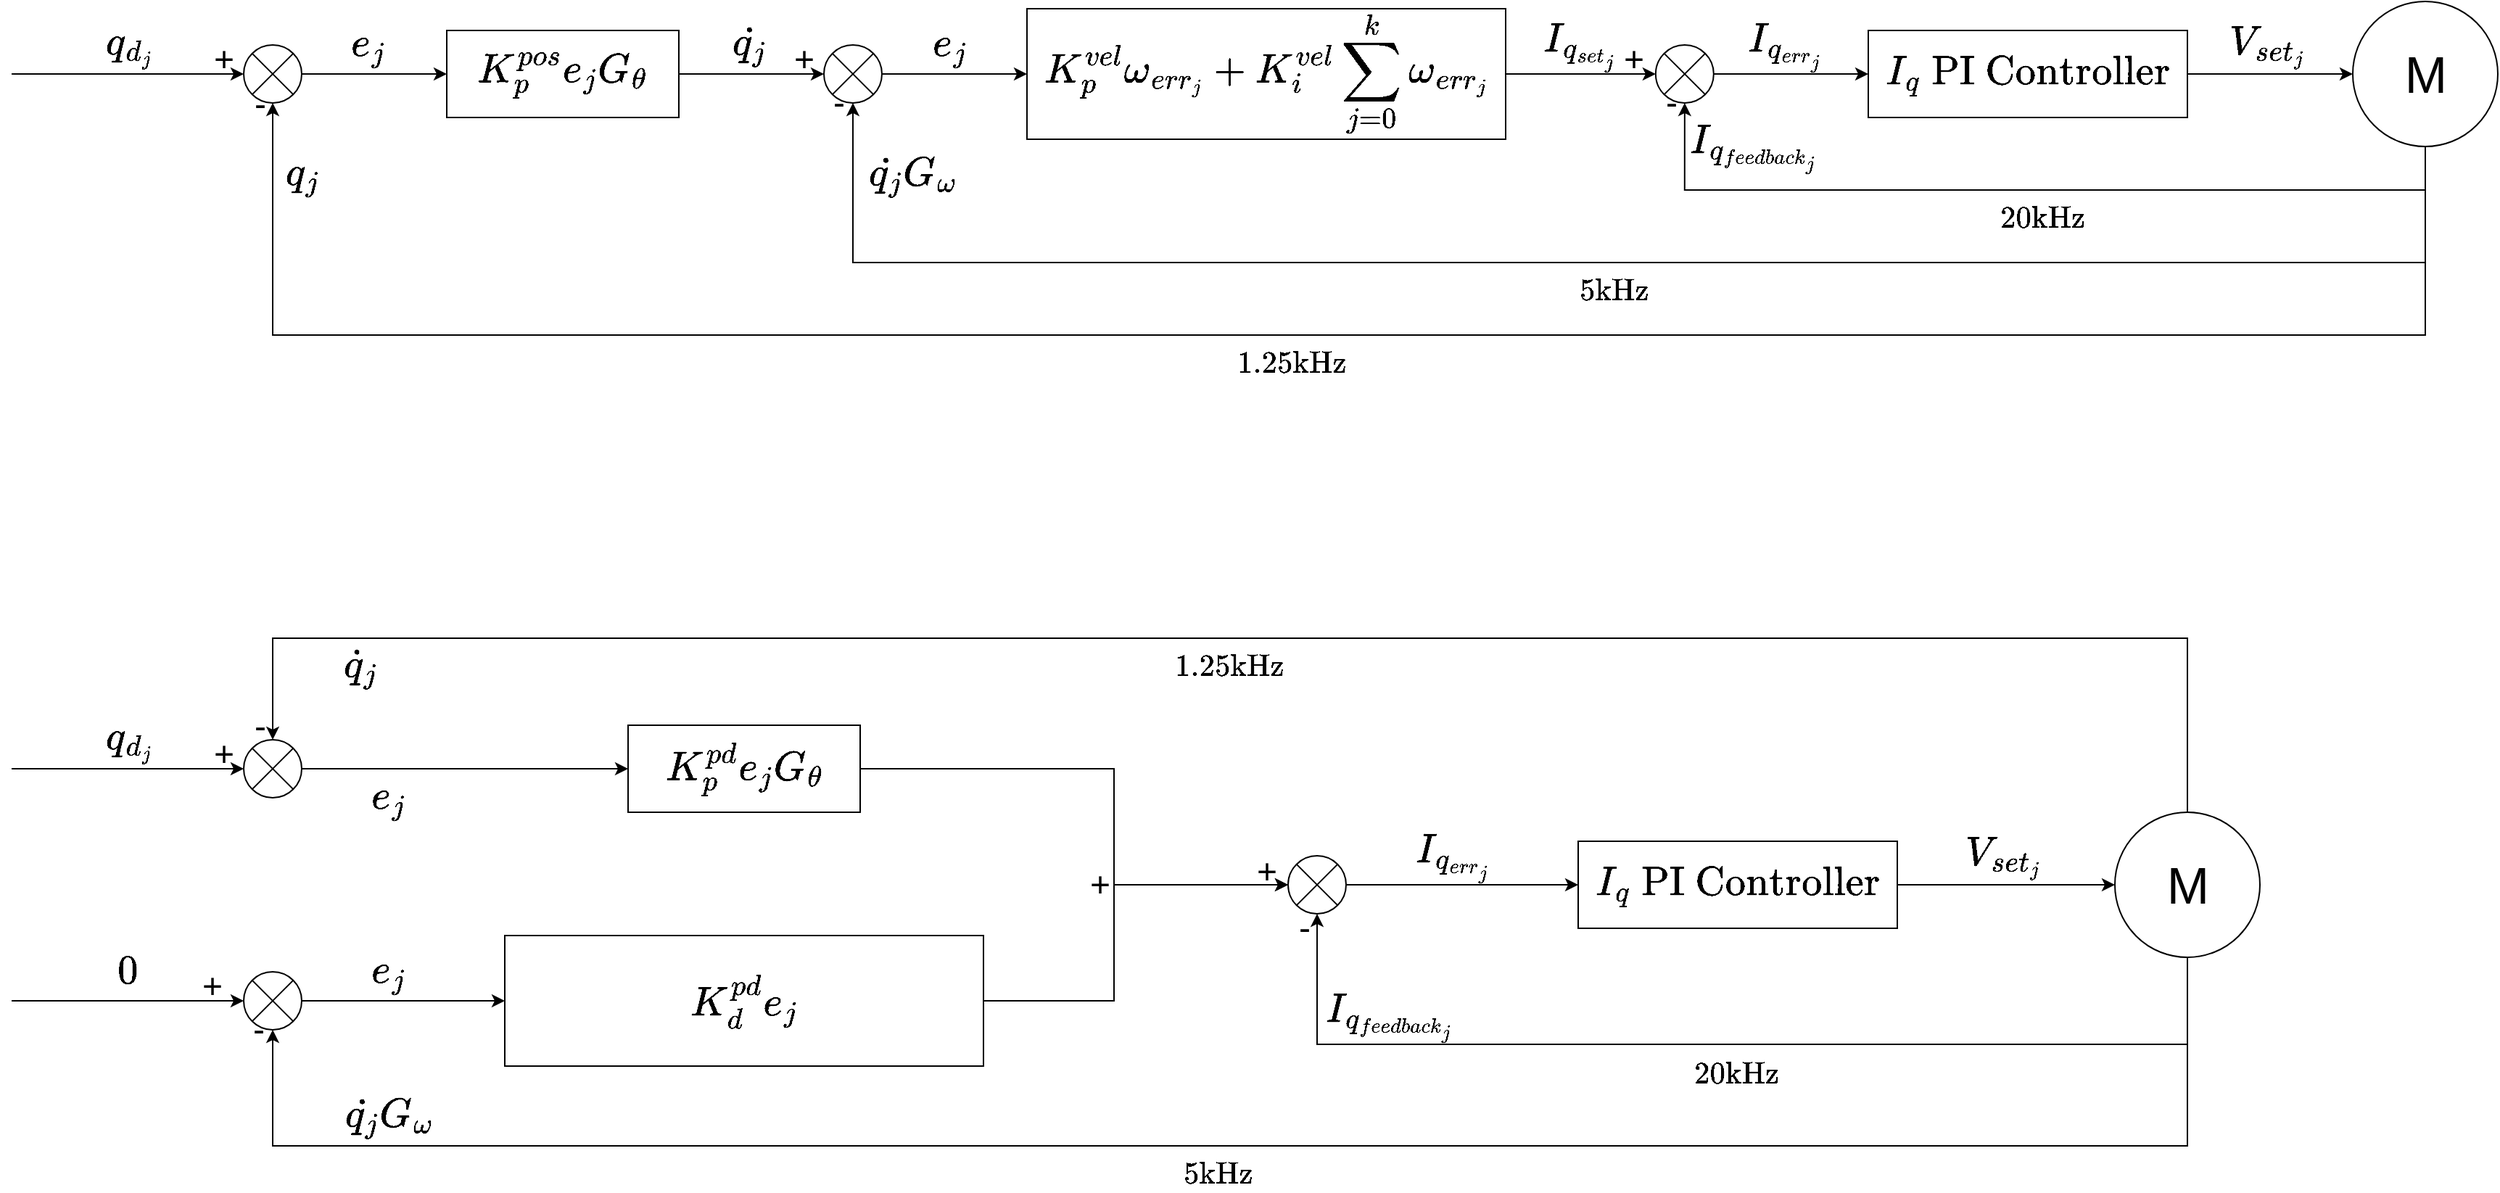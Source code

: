 <mxfile version="24.5.4" type="github">
  <diagram name="第 1 页" id="f8YywHsEjH6FdnHRCllN">
    <mxGraphModel dx="582" dy="341" grid="1" gridSize="10" guides="1" tooltips="1" connect="1" arrows="1" fold="1" page="1" pageScale="1" pageWidth="827" pageHeight="1169" math="1" shadow="0">
      <root>
        <mxCell id="0" />
        <mxCell id="1" parent="0" />
        <mxCell id="HIBAQgxya3U2K_z9rvxj-6" value="&lt;font style=&quot;font-size: 24px;&quot;&gt;$$K_{p}^{vel} \omega_{err_{j}} + K_{i}^{vel} \sum_{j = 0}^{k} \omega_{err_{j}}$$&lt;/font&gt;" style="rounded=0;whiteSpace=wrap;html=1;" parent="1" vertex="1">
          <mxGeometry x="740" y="255" width="330" height="90" as="geometry" />
        </mxCell>
        <mxCell id="HIBAQgxya3U2K_z9rvxj-3" style="edgeStyle=orthogonalEdgeStyle;rounded=0;orthogonalLoop=1;jettySize=auto;html=1;exitX=1;exitY=0.5;exitDx=0;exitDy=0;entryX=0;entryY=0.5;entryDx=0;entryDy=0;" parent="1" source="HIBAQgxya3U2K_z9rvxj-1" target="HIBAQgxya3U2K_z9rvxj-2" edge="1">
          <mxGeometry relative="1" as="geometry" />
        </mxCell>
        <mxCell id="HIBAQgxya3U2K_z9rvxj-14" value="&lt;font style=&quot;font-size: 24px;&quot;&gt;$$e_{j}$$&lt;/font&gt;" style="edgeLabel;html=1;align=center;verticalAlign=middle;resizable=0;points=[];labelBackgroundColor=none;" parent="HIBAQgxya3U2K_z9rvxj-3" vertex="1" connectable="0">
          <mxGeometry x="-0.084" relative="1" as="geometry">
            <mxPoint y="-20" as="offset" />
          </mxGeometry>
        </mxCell>
        <mxCell id="HIBAQgxya3U2K_z9rvxj-1" value="" style="shape=sumEllipse;perimeter=ellipsePerimeter;whiteSpace=wrap;html=1;backgroundOutline=1;" parent="1" vertex="1">
          <mxGeometry x="200" y="280" width="40" height="40" as="geometry" />
        </mxCell>
        <mxCell id="HIBAQgxya3U2K_z9rvxj-5" style="edgeStyle=orthogonalEdgeStyle;rounded=0;orthogonalLoop=1;jettySize=auto;html=1;exitX=1;exitY=0.5;exitDx=0;exitDy=0;entryX=0;entryY=0.5;entryDx=0;entryDy=0;" parent="1" source="HIBAQgxya3U2K_z9rvxj-2" target="HIBAQgxya3U2K_z9rvxj-4" edge="1">
          <mxGeometry relative="1" as="geometry" />
        </mxCell>
        <mxCell id="HIBAQgxya3U2K_z9rvxj-16" value="&lt;font style=&quot;font-size: 24px;&quot;&gt;$$\dot{q_{j}}$$&lt;/font&gt;" style="edgeLabel;html=1;align=center;verticalAlign=middle;resizable=0;points=[];labelBackgroundColor=none;" parent="HIBAQgxya3U2K_z9rvxj-5" vertex="1" connectable="0">
          <mxGeometry x="-0.048" y="1" relative="1" as="geometry">
            <mxPoint y="-19" as="offset" />
          </mxGeometry>
        </mxCell>
        <mxCell id="HIBAQgxya3U2K_z9rvxj-36" value="&lt;font style=&quot;font-size: 24px;&quot;&gt;+&lt;/font&gt;" style="edgeLabel;html=1;align=center;verticalAlign=middle;resizable=0;points=[];labelBackgroundColor=none;" parent="HIBAQgxya3U2K_z9rvxj-5" vertex="1" connectable="0">
          <mxGeometry x="0.72" relative="1" as="geometry">
            <mxPoint y="-10" as="offset" />
          </mxGeometry>
        </mxCell>
        <mxCell id="HIBAQgxya3U2K_z9rvxj-2" value="&lt;font style=&quot;font-size: 24px;&quot;&gt;$$K_{p}^{pos} e_{j} G_{\theta}$$&lt;/font&gt;" style="rounded=0;whiteSpace=wrap;html=1;" parent="1" vertex="1">
          <mxGeometry x="340" y="270" width="160" height="60" as="geometry" />
        </mxCell>
        <mxCell id="HIBAQgxya3U2K_z9rvxj-7" style="edgeStyle=orthogonalEdgeStyle;rounded=0;orthogonalLoop=1;jettySize=auto;html=1;exitX=1;exitY=0.5;exitDx=0;exitDy=0;entryX=0;entryY=0.5;entryDx=0;entryDy=0;" parent="1" source="HIBAQgxya3U2K_z9rvxj-4" target="HIBAQgxya3U2K_z9rvxj-6" edge="1">
          <mxGeometry relative="1" as="geometry" />
        </mxCell>
        <mxCell id="HIBAQgxya3U2K_z9rvxj-17" value="&lt;font style=&quot;font-size: 24px;&quot;&gt;$$e_{j}$$&lt;/font&gt;" style="edgeLabel;html=1;align=center;verticalAlign=middle;resizable=0;points=[];labelBackgroundColor=none;" parent="HIBAQgxya3U2K_z9rvxj-7" vertex="1" connectable="0">
          <mxGeometry x="-0.069" y="1" relative="1" as="geometry">
            <mxPoint y="-19" as="offset" />
          </mxGeometry>
        </mxCell>
        <mxCell id="HIBAQgxya3U2K_z9rvxj-4" value="" style="shape=sumEllipse;perimeter=ellipsePerimeter;whiteSpace=wrap;html=1;backgroundOutline=1;" parent="1" vertex="1">
          <mxGeometry x="600" y="280" width="40" height="40" as="geometry" />
        </mxCell>
        <mxCell id="HIBAQgxya3U2K_z9rvxj-9" style="edgeStyle=orthogonalEdgeStyle;rounded=0;orthogonalLoop=1;jettySize=auto;html=1;exitX=1;exitY=0.5;exitDx=0;exitDy=0;entryX=0;entryY=0.5;entryDx=0;entryDy=0;" parent="1" source="HIBAQgxya3U2K_z9rvxj-6" target="HIBAQgxya3U2K_z9rvxj-8" edge="1">
          <mxGeometry relative="1" as="geometry" />
        </mxCell>
        <mxCell id="HIBAQgxya3U2K_z9rvxj-18" value="&lt;font style=&quot;font-size: 24px;&quot;&gt;$$I_{q_{set_{j}}}$$&lt;/font&gt;" style="edgeLabel;html=1;align=center;verticalAlign=middle;resizable=0;points=[];labelBackgroundColor=none;" parent="HIBAQgxya3U2K_z9rvxj-9" vertex="1" connectable="0">
          <mxGeometry x="-0.02" y="-1" relative="1" as="geometry">
            <mxPoint y="-21" as="offset" />
          </mxGeometry>
        </mxCell>
        <mxCell id="HIBAQgxya3U2K_z9rvxj-38" value="&lt;font style=&quot;font-size: 24px;&quot;&gt;+&lt;/font&gt;" style="edgeLabel;html=1;align=center;verticalAlign=middle;resizable=0;points=[];labelBackgroundColor=none;" parent="HIBAQgxya3U2K_z9rvxj-9" vertex="1" connectable="0">
          <mxGeometry x="0.722" relative="1" as="geometry">
            <mxPoint x="-1" y="-10" as="offset" />
          </mxGeometry>
        </mxCell>
        <mxCell id="HIBAQgxya3U2K_z9rvxj-11" style="edgeStyle=orthogonalEdgeStyle;rounded=0;orthogonalLoop=1;jettySize=auto;html=1;exitX=1;exitY=0.5;exitDx=0;exitDy=0;entryX=0;entryY=0.5;entryDx=0;entryDy=0;" parent="1" source="h92efnEn3jgeTVQK39Qd-1" target="HIBAQgxya3U2K_z9rvxj-10" edge="1">
          <mxGeometry relative="1" as="geometry" />
        </mxCell>
        <mxCell id="h92efnEn3jgeTVQK39Qd-4" value="&lt;font style=&quot;font-size: 24px;&quot;&gt;$$V_{set_{j}}$$&lt;/font&gt;" style="edgeLabel;html=1;align=center;verticalAlign=middle;resizable=0;points=[];labelBackgroundColor=none;" parent="HIBAQgxya3U2K_z9rvxj-11" vertex="1" connectable="0">
          <mxGeometry x="-0.033" y="1" relative="1" as="geometry">
            <mxPoint y="-19" as="offset" />
          </mxGeometry>
        </mxCell>
        <mxCell id="HIBAQgxya3U2K_z9rvxj-8" value="" style="shape=sumEllipse;perimeter=ellipsePerimeter;whiteSpace=wrap;html=1;backgroundOutline=1;" parent="1" vertex="1">
          <mxGeometry x="1173.42" y="280" width="40" height="40" as="geometry" />
        </mxCell>
        <mxCell id="HIBAQgxya3U2K_z9rvxj-20" style="edgeStyle=orthogonalEdgeStyle;rounded=0;orthogonalLoop=1;jettySize=auto;html=1;exitX=0.5;exitY=1;exitDx=0;exitDy=0;entryX=0.5;entryY=1;entryDx=0;entryDy=0;" parent="1" source="HIBAQgxya3U2K_z9rvxj-10" target="HIBAQgxya3U2K_z9rvxj-1" edge="1">
          <mxGeometry relative="1" as="geometry">
            <Array as="points">
              <mxPoint x="1704" y="480" />
              <mxPoint x="220" y="480" />
            </Array>
          </mxGeometry>
        </mxCell>
        <mxCell id="HIBAQgxya3U2K_z9rvxj-26" value="&lt;font style=&quot;font-size: 18px;&quot;&gt;$$1.25\rm{kHz}$$&lt;/font&gt;" style="edgeLabel;html=1;align=center;verticalAlign=middle;resizable=0;points=[];labelBackgroundColor=none;" parent="HIBAQgxya3U2K_z9rvxj-20" vertex="1" connectable="0">
          <mxGeometry x="-0.011" y="1" relative="1" as="geometry">
            <mxPoint x="-35" y="19" as="offset" />
          </mxGeometry>
        </mxCell>
        <mxCell id="HIBAQgxya3U2K_z9rvxj-30" value="&lt;font style=&quot;font-size: 24px;&quot;&gt;$$q_{j}$$&lt;/font&gt;" style="edgeLabel;html=1;align=center;verticalAlign=middle;resizable=0;points=[];labelBackgroundColor=none;" parent="HIBAQgxya3U2K_z9rvxj-20" vertex="1" connectable="0">
          <mxGeometry x="0.887" relative="1" as="geometry">
            <mxPoint x="20" y="-51" as="offset" />
          </mxGeometry>
        </mxCell>
        <mxCell id="HIBAQgxya3U2K_z9rvxj-21" style="edgeStyle=orthogonalEdgeStyle;rounded=0;orthogonalLoop=1;jettySize=auto;html=1;exitX=0.5;exitY=1;exitDx=0;exitDy=0;entryX=0.5;entryY=1;entryDx=0;entryDy=0;" parent="1" source="HIBAQgxya3U2K_z9rvxj-10" target="HIBAQgxya3U2K_z9rvxj-4" edge="1">
          <mxGeometry relative="1" as="geometry">
            <Array as="points">
              <mxPoint x="1704" y="430" />
              <mxPoint x="620" y="430" />
            </Array>
          </mxGeometry>
        </mxCell>
        <mxCell id="HIBAQgxya3U2K_z9rvxj-25" value="&lt;font style=&quot;font-size: 18px;&quot;&gt;$$5\rm{kHz}$$&lt;/font&gt;" style="edgeLabel;html=1;align=center;verticalAlign=middle;resizable=0;points=[];labelBackgroundColor=none;" parent="HIBAQgxya3U2K_z9rvxj-21" vertex="1" connectable="0">
          <mxGeometry x="-0.013" relative="1" as="geometry">
            <mxPoint x="-12" y="20" as="offset" />
          </mxGeometry>
        </mxCell>
        <mxCell id="HIBAQgxya3U2K_z9rvxj-31" value="&lt;font style=&quot;font-size: 24px;&quot;&gt;$$\dot{q_{j}} G_{\omega}$$&lt;/font&gt;" style="edgeLabel;html=1;align=center;verticalAlign=middle;resizable=0;points=[];labelBackgroundColor=none;" parent="HIBAQgxya3U2K_z9rvxj-21" vertex="1" connectable="0">
          <mxGeometry x="0.803" y="-1" relative="1" as="geometry">
            <mxPoint x="25" y="-59" as="offset" />
          </mxGeometry>
        </mxCell>
        <mxCell id="HIBAQgxya3U2K_z9rvxj-22" style="edgeStyle=orthogonalEdgeStyle;rounded=0;orthogonalLoop=1;jettySize=auto;html=1;exitX=0.5;exitY=1;exitDx=0;exitDy=0;entryX=0.5;entryY=1;entryDx=0;entryDy=0;" parent="1" source="HIBAQgxya3U2K_z9rvxj-10" target="HIBAQgxya3U2K_z9rvxj-8" edge="1">
          <mxGeometry relative="1" as="geometry">
            <Array as="points">
              <mxPoint x="1704" y="380" />
              <mxPoint x="1193" y="380" />
            </Array>
          </mxGeometry>
        </mxCell>
        <mxCell id="HIBAQgxya3U2K_z9rvxj-24" value="&lt;font style=&quot;font-size: 18px;&quot;&gt;$$20\rm{kHz}$$&lt;/font&gt;" style="edgeLabel;html=1;align=center;verticalAlign=middle;resizable=0;points=[];labelBackgroundColor=none;" parent="HIBAQgxya3U2K_z9rvxj-22" vertex="1" connectable="0">
          <mxGeometry x="-0.102" relative="1" as="geometry">
            <mxPoint x="-25" y="20" as="offset" />
          </mxGeometry>
        </mxCell>
        <mxCell id="HIBAQgxya3U2K_z9rvxj-10" value="M" style="verticalLabelPosition=middle;shadow=0;dashed=0;align=center;html=1;verticalAlign=middle;strokeWidth=1;shape=ellipse;aspect=fixed;fontSize=35;" parent="1" vertex="1">
          <mxGeometry x="1654" y="250" width="100" height="100" as="geometry" />
        </mxCell>
        <mxCell id="HIBAQgxya3U2K_z9rvxj-12" value="" style="endArrow=classic;html=1;rounded=0;" parent="1" edge="1">
          <mxGeometry width="50" height="50" relative="1" as="geometry">
            <mxPoint x="40" y="300" as="sourcePoint" />
            <mxPoint x="200" y="300" as="targetPoint" />
          </mxGeometry>
        </mxCell>
        <mxCell id="HIBAQgxya3U2K_z9rvxj-13" value="&lt;font style=&quot;font-size: 24px;&quot;&gt;$$q_{d_{j}}$$&lt;/font&gt;" style="edgeLabel;html=1;align=center;verticalAlign=middle;resizable=0;points=[];labelBackgroundColor=none;" parent="HIBAQgxya3U2K_z9rvxj-12" vertex="1" connectable="0">
          <mxGeometry x="0.006" y="3" relative="1" as="geometry">
            <mxPoint y="-17" as="offset" />
          </mxGeometry>
        </mxCell>
        <mxCell id="HIBAQgxya3U2K_z9rvxj-34" value="&lt;font style=&quot;font-size: 24px;&quot;&gt;+&lt;/font&gt;" style="edgeLabel;html=1;align=center;verticalAlign=middle;resizable=0;points=[];labelBackgroundColor=none;" parent="HIBAQgxya3U2K_z9rvxj-12" vertex="1" connectable="0">
          <mxGeometry x="0.678" relative="1" as="geometry">
            <mxPoint x="12" y="-10" as="offset" />
          </mxGeometry>
        </mxCell>
        <mxCell id="HIBAQgxya3U2K_z9rvxj-35" value="&lt;font style=&quot;font-size: 24px;&quot;&gt;-&lt;/font&gt;" style="edgeLabel;html=1;align=center;verticalAlign=middle;resizable=0;points=[];labelBackgroundColor=none;" parent="1" vertex="1" connectable="0">
          <mxGeometry x="213.997" y="320" as="geometry">
            <mxPoint x="-3" y="1" as="offset" />
          </mxGeometry>
        </mxCell>
        <mxCell id="HIBAQgxya3U2K_z9rvxj-37" value="&lt;font style=&quot;font-size: 24px;&quot;&gt;-&lt;/font&gt;" style="edgeLabel;html=1;align=center;verticalAlign=middle;resizable=0;points=[];labelBackgroundColor=none;" parent="1" vertex="1" connectable="0">
          <mxGeometry x="610.002" y="320.0" as="geometry" />
        </mxCell>
        <mxCell id="HIBAQgxya3U2K_z9rvxj-39" value="&lt;font style=&quot;font-size: 24px;&quot;&gt;-&lt;/font&gt;" style="edgeLabel;html=1;align=center;verticalAlign=middle;resizable=0;points=[];labelBackgroundColor=none;" parent="1" vertex="1" connectable="0">
          <mxGeometry x="1036.0" y="292" as="geometry">
            <mxPoint x="148" y="28" as="offset" />
          </mxGeometry>
        </mxCell>
        <mxCell id="HIBAQgxya3U2K_z9rvxj-43" value="&lt;font style=&quot;font-size: 24px;&quot;&gt;$$I_{q_{feedback_{j}}}$$&lt;/font&gt;" style="edgeLabel;html=1;align=center;verticalAlign=middle;resizable=0;points=[];labelBackgroundColor=none;" parent="1" vertex="1" connectable="0">
          <mxGeometry x="1241.005" y="350.003" as="geometry" />
        </mxCell>
        <mxCell id="h92efnEn3jgeTVQK39Qd-2" value="" style="edgeStyle=orthogonalEdgeStyle;rounded=0;orthogonalLoop=1;jettySize=auto;html=1;exitX=1;exitY=0.5;exitDx=0;exitDy=0;entryX=0;entryY=0.5;entryDx=0;entryDy=0;" parent="1" source="HIBAQgxya3U2K_z9rvxj-8" target="h92efnEn3jgeTVQK39Qd-1" edge="1">
          <mxGeometry relative="1" as="geometry">
            <mxPoint x="1213" y="300" as="sourcePoint" />
            <mxPoint x="1480" y="300" as="targetPoint" />
          </mxGeometry>
        </mxCell>
        <mxCell id="h92efnEn3jgeTVQK39Qd-3" value="&lt;font style=&quot;font-size: 24px;&quot;&gt;$$I_{q_{err_{j}}}$$&lt;/font&gt;" style="edgeLabel;html=1;align=center;verticalAlign=middle;resizable=0;points=[];labelBackgroundColor=none;" parent="h92efnEn3jgeTVQK39Qd-2" vertex="1" connectable="0">
          <mxGeometry x="-0.082" y="-1" relative="1" as="geometry">
            <mxPoint y="-21" as="offset" />
          </mxGeometry>
        </mxCell>
        <mxCell id="h92efnEn3jgeTVQK39Qd-1" value="&lt;font style=&quot;font-size: 24px;&quot;&gt;$$I_{q} \ \text{PI Controller}$$&lt;/font&gt;" style="rounded=0;whiteSpace=wrap;html=1;" parent="1" vertex="1">
          <mxGeometry x="1320" y="270" width="220" height="60" as="geometry" />
        </mxCell>
        <mxCell id="7iqt9CYVd9aHQICD8VI--1" value="&lt;font style=&quot;font-size: 24px;&quot;&gt;$$K_{d}^{pd} e_{j}$$&lt;/font&gt;" style="rounded=0;whiteSpace=wrap;html=1;" vertex="1" parent="1">
          <mxGeometry x="380" y="894" width="330" height="90" as="geometry" />
        </mxCell>
        <mxCell id="7iqt9CYVd9aHQICD8VI--2" style="edgeStyle=orthogonalEdgeStyle;rounded=0;orthogonalLoop=1;jettySize=auto;html=1;exitX=1;exitY=0.5;exitDx=0;exitDy=0;entryX=0;entryY=0.5;entryDx=0;entryDy=0;" edge="1" parent="1" source="7iqt9CYVd9aHQICD8VI--4" target="7iqt9CYVd9aHQICD8VI--8">
          <mxGeometry relative="1" as="geometry" />
        </mxCell>
        <mxCell id="7iqt9CYVd9aHQICD8VI--3" value="&lt;font style=&quot;font-size: 24px;&quot;&gt;$$e_{j}$$&lt;/font&gt;" style="edgeLabel;html=1;align=center;verticalAlign=middle;resizable=0;points=[];labelBackgroundColor=none;" vertex="1" connectable="0" parent="7iqt9CYVd9aHQICD8VI--2">
          <mxGeometry x="-0.084" relative="1" as="geometry">
            <mxPoint x="-43" y="20" as="offset" />
          </mxGeometry>
        </mxCell>
        <mxCell id="7iqt9CYVd9aHQICD8VI--4" value="" style="shape=sumEllipse;perimeter=ellipsePerimeter;whiteSpace=wrap;html=1;backgroundOutline=1;" vertex="1" parent="1">
          <mxGeometry x="200" y="759" width="40" height="40" as="geometry" />
        </mxCell>
        <mxCell id="7iqt9CYVd9aHQICD8VI--5" style="edgeStyle=orthogonalEdgeStyle;rounded=0;orthogonalLoop=1;jettySize=auto;html=1;entryX=0;entryY=0.5;entryDx=0;entryDy=0;" edge="1" parent="1" target="7iqt9CYVd9aHQICD8VI--11">
          <mxGeometry relative="1" as="geometry">
            <mxPoint x="40" y="939" as="sourcePoint" />
            <mxPoint x="200.0" y="1038.77" as="targetPoint" />
            <Array as="points">
              <mxPoint x="40" y="939" />
            </Array>
          </mxGeometry>
        </mxCell>
        <mxCell id="7iqt9CYVd9aHQICD8VI--6" value="&lt;font style=&quot;font-size: 24px;&quot;&gt;$$0$$&lt;/font&gt;" style="edgeLabel;html=1;align=center;verticalAlign=middle;resizable=0;points=[];labelBackgroundColor=none;" vertex="1" connectable="0" parent="7iqt9CYVd9aHQICD8VI--5">
          <mxGeometry x="-0.048" y="1" relative="1" as="geometry">
            <mxPoint x="4" y="-19" as="offset" />
          </mxGeometry>
        </mxCell>
        <mxCell id="7iqt9CYVd9aHQICD8VI--7" value="&lt;font style=&quot;font-size: 24px;&quot;&gt;+&lt;/font&gt;" style="edgeLabel;html=1;align=center;verticalAlign=middle;resizable=0;points=[];labelBackgroundColor=none;" vertex="1" connectable="0" parent="7iqt9CYVd9aHQICD8VI--5">
          <mxGeometry x="0.72" relative="1" as="geometry">
            <mxPoint y="-10" as="offset" />
          </mxGeometry>
        </mxCell>
        <mxCell id="7iqt9CYVd9aHQICD8VI--37" style="edgeStyle=orthogonalEdgeStyle;rounded=0;orthogonalLoop=1;jettySize=auto;html=1;exitX=1;exitY=0.5;exitDx=0;exitDy=0;entryX=0;entryY=0.5;entryDx=0;entryDy=0;" edge="1" parent="1" source="7iqt9CYVd9aHQICD8VI--8" target="7iqt9CYVd9aHQICD8VI--17">
          <mxGeometry relative="1" as="geometry">
            <Array as="points">
              <mxPoint x="800" y="779" />
              <mxPoint x="800" y="859" />
            </Array>
          </mxGeometry>
        </mxCell>
        <mxCell id="7iqt9CYVd9aHQICD8VI--8" value="&lt;font style=&quot;font-size: 24px;&quot;&gt;$$K_{p}^{pd} e_{j} G_{\theta}$$&lt;/font&gt;" style="rounded=0;whiteSpace=wrap;html=1;" vertex="1" parent="1">
          <mxGeometry x="465" y="749" width="160" height="60" as="geometry" />
        </mxCell>
        <mxCell id="7iqt9CYVd9aHQICD8VI--9" style="edgeStyle=orthogonalEdgeStyle;rounded=0;orthogonalLoop=1;jettySize=auto;html=1;exitX=1;exitY=0.5;exitDx=0;exitDy=0;entryX=0;entryY=0.5;entryDx=0;entryDy=0;" edge="1" parent="1" source="7iqt9CYVd9aHQICD8VI--11" target="7iqt9CYVd9aHQICD8VI--1">
          <mxGeometry relative="1" as="geometry">
            <Array as="points">
              <mxPoint x="360" y="939" />
              <mxPoint x="360" y="939" />
            </Array>
          </mxGeometry>
        </mxCell>
        <mxCell id="7iqt9CYVd9aHQICD8VI--10" value="&lt;font style=&quot;font-size: 24px;&quot;&gt;$$e_{j}$$&lt;/font&gt;" style="edgeLabel;html=1;align=center;verticalAlign=middle;resizable=0;points=[];labelBackgroundColor=none;" vertex="1" connectable="0" parent="7iqt9CYVd9aHQICD8VI--9">
          <mxGeometry x="-0.069" y="1" relative="1" as="geometry">
            <mxPoint x="-5" y="-19" as="offset" />
          </mxGeometry>
        </mxCell>
        <mxCell id="7iqt9CYVd9aHQICD8VI--11" value="" style="shape=sumEllipse;perimeter=ellipsePerimeter;whiteSpace=wrap;html=1;backgroundOutline=1;" vertex="1" parent="1">
          <mxGeometry x="200" y="919" width="40" height="40" as="geometry" />
        </mxCell>
        <mxCell id="7iqt9CYVd9aHQICD8VI--12" style="edgeStyle=orthogonalEdgeStyle;rounded=0;orthogonalLoop=1;jettySize=auto;html=1;exitX=1;exitY=0.5;exitDx=0;exitDy=0;entryX=0;entryY=0.5;entryDx=0;entryDy=0;" edge="1" parent="1" source="7iqt9CYVd9aHQICD8VI--1" target="7iqt9CYVd9aHQICD8VI--17">
          <mxGeometry relative="1" as="geometry">
            <Array as="points">
              <mxPoint x="800" y="939" />
              <mxPoint x="800" y="859" />
            </Array>
          </mxGeometry>
        </mxCell>
        <mxCell id="7iqt9CYVd9aHQICD8VI--14" value="&lt;font style=&quot;font-size: 24px;&quot;&gt;+&lt;/font&gt;" style="edgeLabel;html=1;align=center;verticalAlign=middle;resizable=0;points=[];labelBackgroundColor=none;" vertex="1" connectable="0" parent="7iqt9CYVd9aHQICD8VI--12">
          <mxGeometry x="0.722" relative="1" as="geometry">
            <mxPoint x="-90" as="offset" />
          </mxGeometry>
        </mxCell>
        <mxCell id="7iqt9CYVd9aHQICD8VI--15" style="edgeStyle=orthogonalEdgeStyle;rounded=0;orthogonalLoop=1;jettySize=auto;html=1;exitX=1;exitY=0.5;exitDx=0;exitDy=0;entryX=0;entryY=0.5;entryDx=0;entryDy=0;" edge="1" parent="1" source="7iqt9CYVd9aHQICD8VI--36" target="7iqt9CYVd9aHQICD8VI--26">
          <mxGeometry relative="1" as="geometry">
            <mxPoint x="1654" y="849.0" as="targetPoint" />
          </mxGeometry>
        </mxCell>
        <mxCell id="7iqt9CYVd9aHQICD8VI--16" value="&lt;font style=&quot;font-size: 24px;&quot;&gt;$$V_{set_{j}}$$&lt;/font&gt;" style="edgeLabel;html=1;align=center;verticalAlign=middle;resizable=0;points=[];labelBackgroundColor=none;" vertex="1" connectable="0" parent="7iqt9CYVd9aHQICD8VI--15">
          <mxGeometry x="-0.033" y="1" relative="1" as="geometry">
            <mxPoint y="-19" as="offset" />
          </mxGeometry>
        </mxCell>
        <mxCell id="7iqt9CYVd9aHQICD8VI--17" value="" style="shape=sumEllipse;perimeter=ellipsePerimeter;whiteSpace=wrap;html=1;backgroundOutline=1;" vertex="1" parent="1">
          <mxGeometry x="920.0" y="839" width="40" height="40" as="geometry" />
        </mxCell>
        <mxCell id="7iqt9CYVd9aHQICD8VI--18" style="edgeStyle=orthogonalEdgeStyle;rounded=0;orthogonalLoop=1;jettySize=auto;html=1;exitX=0.5;exitY=0;exitDx=0;exitDy=0;entryX=0.5;entryY=0;entryDx=0;entryDy=0;" edge="1" parent="1" source="7iqt9CYVd9aHQICD8VI--26" target="7iqt9CYVd9aHQICD8VI--4">
          <mxGeometry relative="1" as="geometry">
            <Array as="points">
              <mxPoint x="1540" y="689" />
              <mxPoint x="220" y="689" />
            </Array>
            <mxPoint x="1684" y="589.0" as="sourcePoint" />
            <mxPoint x="200" y="559.0" as="targetPoint" />
          </mxGeometry>
        </mxCell>
        <mxCell id="7iqt9CYVd9aHQICD8VI--19" value="&lt;font style=&quot;font-size: 18px;&quot;&gt;$$1.25\rm{kHz}$$&lt;/font&gt;" style="edgeLabel;html=1;align=center;verticalAlign=middle;resizable=0;points=[];labelBackgroundColor=none;" vertex="1" connectable="0" parent="7iqt9CYVd9aHQICD8VI--18">
          <mxGeometry x="-0.011" y="1" relative="1" as="geometry">
            <mxPoint x="-35" y="19" as="offset" />
          </mxGeometry>
        </mxCell>
        <mxCell id="7iqt9CYVd9aHQICD8VI--20" value="&lt;font style=&quot;font-size: 24px;&quot;&gt;$$\dot{q}_{j}$$&lt;/font&gt;" style="edgeLabel;html=1;align=center;verticalAlign=middle;resizable=0;points=[];labelBackgroundColor=none;" vertex="1" connectable="0" parent="7iqt9CYVd9aHQICD8VI--18">
          <mxGeometry x="0.887" relative="1" as="geometry">
            <mxPoint x="44" y="20" as="offset" />
          </mxGeometry>
        </mxCell>
        <mxCell id="7iqt9CYVd9aHQICD8VI--21" style="edgeStyle=orthogonalEdgeStyle;rounded=0;orthogonalLoop=1;jettySize=auto;html=1;exitX=0.5;exitY=1;exitDx=0;exitDy=0;entryX=0.5;entryY=1;entryDx=0;entryDy=0;" edge="1" parent="1" source="7iqt9CYVd9aHQICD8VI--26" target="7iqt9CYVd9aHQICD8VI--11">
          <mxGeometry relative="1" as="geometry">
            <Array as="points">
              <mxPoint x="1540" y="1039" />
              <mxPoint x="220" y="1039" />
            </Array>
            <mxPoint x="1664" y="859" as="sourcePoint" />
            <mxPoint x="180" y="989" as="targetPoint" />
          </mxGeometry>
        </mxCell>
        <mxCell id="7iqt9CYVd9aHQICD8VI--22" value="&lt;font style=&quot;font-size: 18px;&quot;&gt;$$5\rm{kHz}$$&lt;/font&gt;" style="edgeLabel;html=1;align=center;verticalAlign=middle;resizable=0;points=[];labelBackgroundColor=none;" vertex="1" connectable="0" parent="7iqt9CYVd9aHQICD8VI--21">
          <mxGeometry x="-0.013" relative="1" as="geometry">
            <mxPoint x="-44" y="20" as="offset" />
          </mxGeometry>
        </mxCell>
        <mxCell id="7iqt9CYVd9aHQICD8VI--23" value="&lt;font style=&quot;font-size: 24px;&quot;&gt;$$\dot{q_{j}} G_{\omega}$$&lt;/font&gt;" style="edgeLabel;html=1;align=center;verticalAlign=middle;resizable=0;points=[];labelBackgroundColor=none;" vertex="1" connectable="0" parent="7iqt9CYVd9aHQICD8VI--21">
          <mxGeometry x="0.803" y="-1" relative="1" as="geometry">
            <mxPoint x="9" y="-19" as="offset" />
          </mxGeometry>
        </mxCell>
        <mxCell id="7iqt9CYVd9aHQICD8VI--24" style="edgeStyle=orthogonalEdgeStyle;rounded=0;orthogonalLoop=1;jettySize=auto;html=1;entryX=0.5;entryY=1;entryDx=0;entryDy=0;" edge="1" parent="1" target="7iqt9CYVd9aHQICD8VI--17">
          <mxGeometry relative="1" as="geometry">
            <Array as="points">
              <mxPoint x="1540" y="969" />
              <mxPoint x="940" y="969" />
            </Array>
            <mxPoint x="1540" y="909" as="sourcePoint" />
          </mxGeometry>
        </mxCell>
        <mxCell id="7iqt9CYVd9aHQICD8VI--25" value="&lt;font style=&quot;font-size: 18px;&quot;&gt;$$20\rm{kHz}$$&lt;/font&gt;" style="edgeLabel;html=1;align=center;verticalAlign=middle;resizable=0;points=[];labelBackgroundColor=none;" vertex="1" connectable="0" parent="7iqt9CYVd9aHQICD8VI--24">
          <mxGeometry x="-0.102" relative="1" as="geometry">
            <mxPoint x="-34" y="21" as="offset" />
          </mxGeometry>
        </mxCell>
        <mxCell id="7iqt9CYVd9aHQICD8VI--26" value="M" style="verticalLabelPosition=middle;shadow=0;dashed=0;align=center;html=1;verticalAlign=middle;strokeWidth=1;shape=ellipse;aspect=fixed;fontSize=35;" vertex="1" parent="1">
          <mxGeometry x="1490" y="809" width="100" height="100" as="geometry" />
        </mxCell>
        <mxCell id="7iqt9CYVd9aHQICD8VI--27" value="" style="endArrow=classic;html=1;rounded=0;" edge="1" parent="1">
          <mxGeometry width="50" height="50" relative="1" as="geometry">
            <mxPoint x="40" y="779" as="sourcePoint" />
            <mxPoint x="200" y="779" as="targetPoint" />
          </mxGeometry>
        </mxCell>
        <mxCell id="7iqt9CYVd9aHQICD8VI--28" value="&lt;font style=&quot;font-size: 24px;&quot;&gt;$$q_{d_{j}}$$&lt;/font&gt;" style="edgeLabel;html=1;align=center;verticalAlign=middle;resizable=0;points=[];labelBackgroundColor=none;" vertex="1" connectable="0" parent="7iqt9CYVd9aHQICD8VI--27">
          <mxGeometry x="0.006" y="3" relative="1" as="geometry">
            <mxPoint y="-17" as="offset" />
          </mxGeometry>
        </mxCell>
        <mxCell id="7iqt9CYVd9aHQICD8VI--29" value="&lt;font style=&quot;font-size: 24px;&quot;&gt;+&lt;/font&gt;" style="edgeLabel;html=1;align=center;verticalAlign=middle;resizable=0;points=[];labelBackgroundColor=none;" vertex="1" connectable="0" parent="7iqt9CYVd9aHQICD8VI--27">
          <mxGeometry x="0.678" relative="1" as="geometry">
            <mxPoint x="12" y="-10" as="offset" />
          </mxGeometry>
        </mxCell>
        <mxCell id="7iqt9CYVd9aHQICD8VI--30" value="&lt;font style=&quot;font-size: 24px;&quot;&gt;-&lt;/font&gt;" style="edgeLabel;html=1;align=center;verticalAlign=middle;resizable=0;points=[];labelBackgroundColor=none;" vertex="1" connectable="0" parent="1">
          <mxGeometry x="213.997" y="749" as="geometry">
            <mxPoint x="-3" y="1" as="offset" />
          </mxGeometry>
        </mxCell>
        <mxCell id="7iqt9CYVd9aHQICD8VI--31" value="&lt;font style=&quot;font-size: 24px;&quot;&gt;-&lt;/font&gt;" style="edgeLabel;html=1;align=center;verticalAlign=middle;resizable=0;points=[];labelBackgroundColor=none;" vertex="1" connectable="0" parent="1">
          <mxGeometry x="210.002" y="959" as="geometry" />
        </mxCell>
        <mxCell id="7iqt9CYVd9aHQICD8VI--33" value="&lt;font style=&quot;font-size: 24px;&quot;&gt;$$I_{q_{feedback_{j}}}$$&lt;/font&gt;" style="edgeLabel;html=1;align=center;verticalAlign=middle;resizable=0;points=[];labelBackgroundColor=none;" vertex="1" connectable="0" parent="1">
          <mxGeometry x="990.005" y="949.003" as="geometry" />
        </mxCell>
        <mxCell id="7iqt9CYVd9aHQICD8VI--34" value="" style="edgeStyle=orthogonalEdgeStyle;rounded=0;orthogonalLoop=1;jettySize=auto;html=1;exitX=1;exitY=0.5;exitDx=0;exitDy=0;entryX=0;entryY=0.5;entryDx=0;entryDy=0;" edge="1" parent="1" source="7iqt9CYVd9aHQICD8VI--17" target="7iqt9CYVd9aHQICD8VI--36">
          <mxGeometry relative="1" as="geometry">
            <mxPoint x="1213" y="849" as="sourcePoint" />
            <mxPoint x="1480" y="849" as="targetPoint" />
          </mxGeometry>
        </mxCell>
        <mxCell id="7iqt9CYVd9aHQICD8VI--35" value="&lt;font style=&quot;font-size: 24px;&quot;&gt;$$I_{q_{err_{j}}}$$&lt;/font&gt;" style="edgeLabel;html=1;align=center;verticalAlign=middle;resizable=0;points=[];labelBackgroundColor=none;" vertex="1" connectable="0" parent="7iqt9CYVd9aHQICD8VI--34">
          <mxGeometry x="-0.082" y="-1" relative="1" as="geometry">
            <mxPoint y="-21" as="offset" />
          </mxGeometry>
        </mxCell>
        <mxCell id="7iqt9CYVd9aHQICD8VI--36" value="&lt;font style=&quot;font-size: 24px;&quot;&gt;$$I_{q} \ \text{PI Controller}$$&lt;/font&gt;" style="rounded=0;whiteSpace=wrap;html=1;" vertex="1" parent="1">
          <mxGeometry x="1120" y="829" width="220" height="60" as="geometry" />
        </mxCell>
        <mxCell id="7iqt9CYVd9aHQICD8VI--38" value="&lt;font style=&quot;font-size: 24px;&quot;&gt;+&lt;/font&gt;" style="edgeLabel;html=1;align=center;verticalAlign=middle;resizable=0;points=[];labelBackgroundColor=none;" vertex="1" connectable="0" parent="1">
          <mxGeometry x="859.995" y="839.005" as="geometry">
            <mxPoint x="45" y="11" as="offset" />
          </mxGeometry>
        </mxCell>
        <mxCell id="7iqt9CYVd9aHQICD8VI--39" value="&lt;font style=&quot;font-size: 24px;&quot;&gt;-&lt;/font&gt;" style="edgeLabel;html=1;align=center;verticalAlign=middle;resizable=0;points=[];labelBackgroundColor=none;" vertex="1" connectable="0" parent="1">
          <mxGeometry x="220.002" y="980" as="geometry">
            <mxPoint x="711" y="-91" as="offset" />
          </mxGeometry>
        </mxCell>
      </root>
    </mxGraphModel>
  </diagram>
</mxfile>
